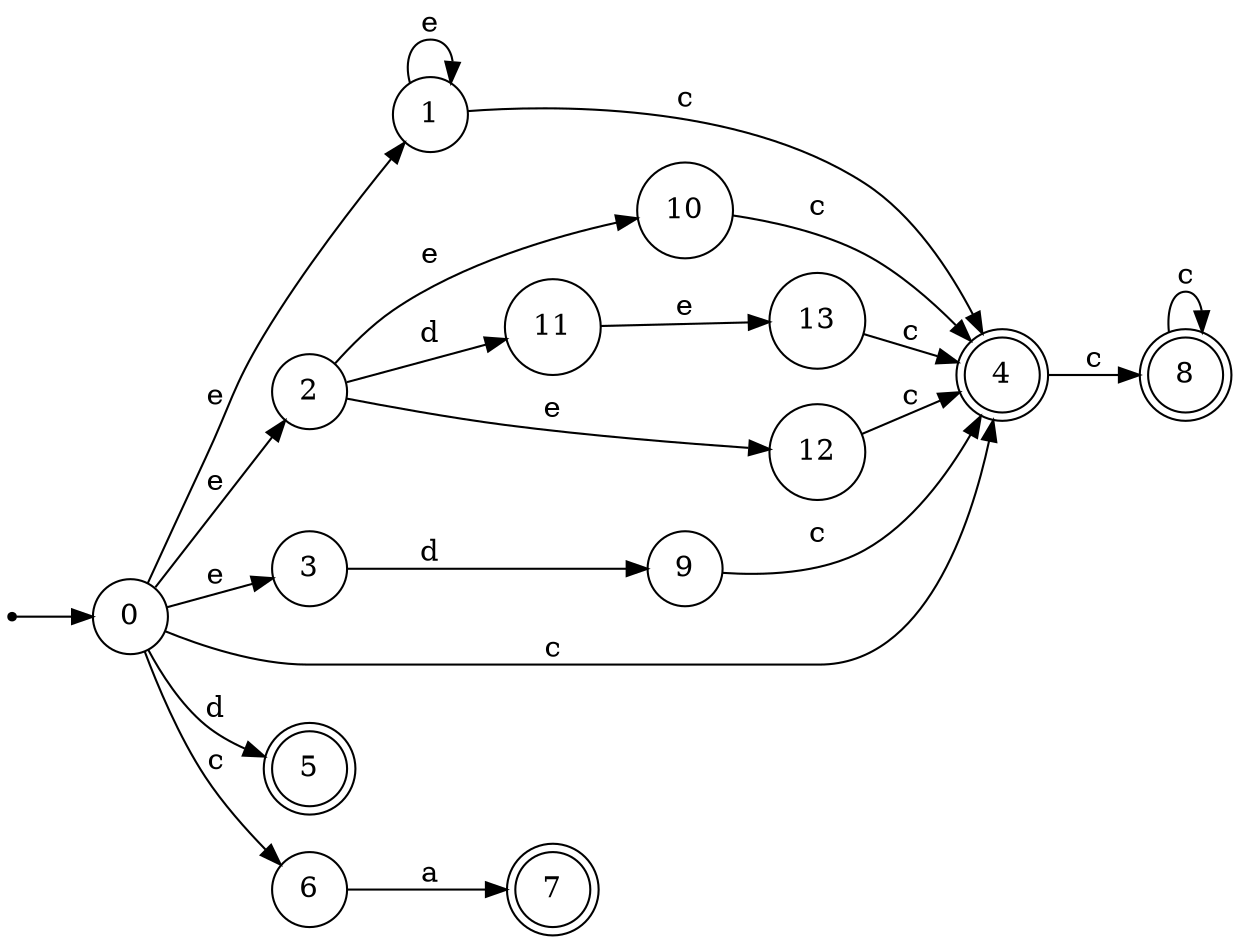 digraph finite_state_machine {
rankdir=LR;
size="20,20";
node [shape = point]; "dummy0"
node [shape = circle]; "0";
"dummy0" -> "0";
node [shape = circle]; "1";
node [shape = circle]; "2";
node [shape = circle]; "3";
node [shape = doublecircle]; "4";node [shape = doublecircle]; "5";node [shape = circle]; "6";
node [shape = doublecircle]; "7";node [shape = doublecircle]; "8";node [shape = circle]; "9";
node [shape = circle]; "10";
node [shape = circle]; "11";
node [shape = circle]; "12";
node [shape = circle]; "13";
"0" -> "1" [label = "e"];
 "0" -> "2" [label = "e"];
 "0" -> "3" [label = "e"];
 "0" -> "4" [label = "c"];
 "0" -> "6" [label = "c"];
 "0" -> "5" [label = "d"];
 "6" -> "7" [label = "a"];
 "4" -> "8" [label = "c"];
 "8" -> "8" [label = "c"];
 "3" -> "9" [label = "d"];
 "9" -> "4" [label = "c"];
 "2" -> "10" [label = "e"];
 "2" -> "12" [label = "e"];
 "2" -> "11" [label = "d"];
 "12" -> "4" [label = "c"];
 "11" -> "13" [label = "e"];
 "13" -> "4" [label = "c"];
 "10" -> "4" [label = "c"];
 "1" -> "1" [label = "e"];
 "1" -> "4" [label = "c"];
 }
